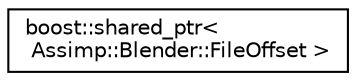 digraph "Graphical Class Hierarchy"
{
  edge [fontname="Helvetica",fontsize="10",labelfontname="Helvetica",labelfontsize="10"];
  node [fontname="Helvetica",fontsize="10",shape=record];
  rankdir="LR";
  Node1 [label="boost::shared_ptr\<\l Assimp::Blender::FileOffset \>",height=0.2,width=0.4,color="black", fillcolor="white", style="filled",URL="$classboost_1_1shared__ptr.html"];
}
